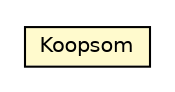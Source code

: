 #!/usr/local/bin/dot
#
# Class diagram 
# Generated by UMLGraph version R5_6-24-gf6e263 (http://www.umlgraph.org/)
#

digraph G {
	edge [fontname="Helvetica",fontsize=10,labelfontname="Helvetica",labelfontsize=10];
	node [fontname="Helvetica",fontsize=10,shape=plaintext];
	nodesep=0.25;
	ranksep=0.5;
	// nl.egem.stuf.sector.bg._0204.KDOFund.Koopsom
	c82834 [label=<<table title="nl.egem.stuf.sector.bg._0204.KDOFund.Koopsom" border="0" cellborder="1" cellspacing="0" cellpadding="2" port="p" bgcolor="lemonChiffon" href="./KDOFund.Koopsom.html">
		<tr><td><table border="0" cellspacing="0" cellpadding="1">
<tr><td align="center" balign="center"> Koopsom </td></tr>
		</table></td></tr>
		</table>>, URL="./KDOFund.Koopsom.html", fontname="Helvetica", fontcolor="black", fontsize=10.0];
}

